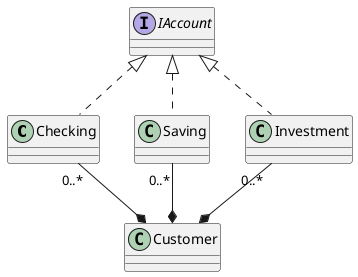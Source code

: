 @startuml

class Checking
class Saving
class Investment
class Customer
interface IAccount

IAccount <|.. Checking
IAccount <|.. Saving
IAccount <|.. Investment

Checking "0..*" --* Customer
Saving "0..*" --* Customer
Investment "0..*" --* Customer


@enduml